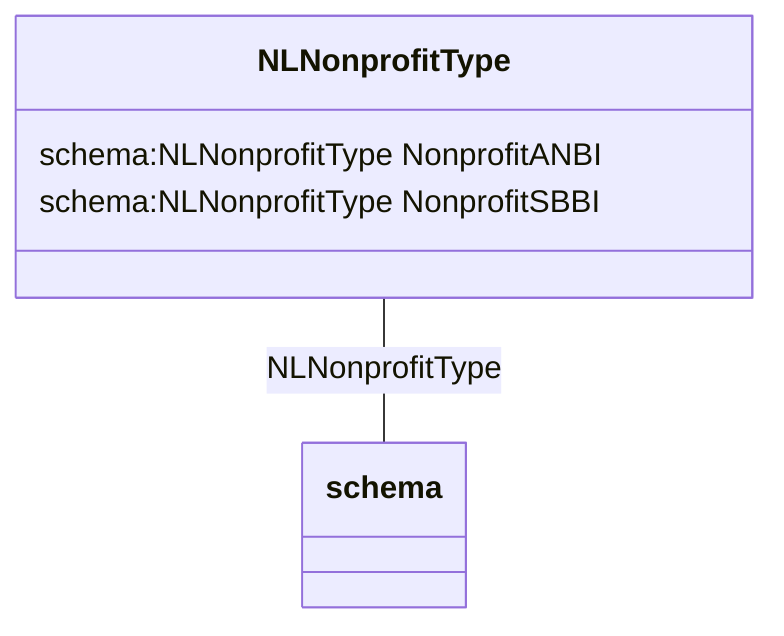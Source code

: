 classDiagram
  NLNonprofitType -- schema:NLNonprofitType


class NLNonprofitType {

  schema:NLNonprofitType NonprofitANBI
  schema:NLNonprofitType NonprofitSBBI

 }